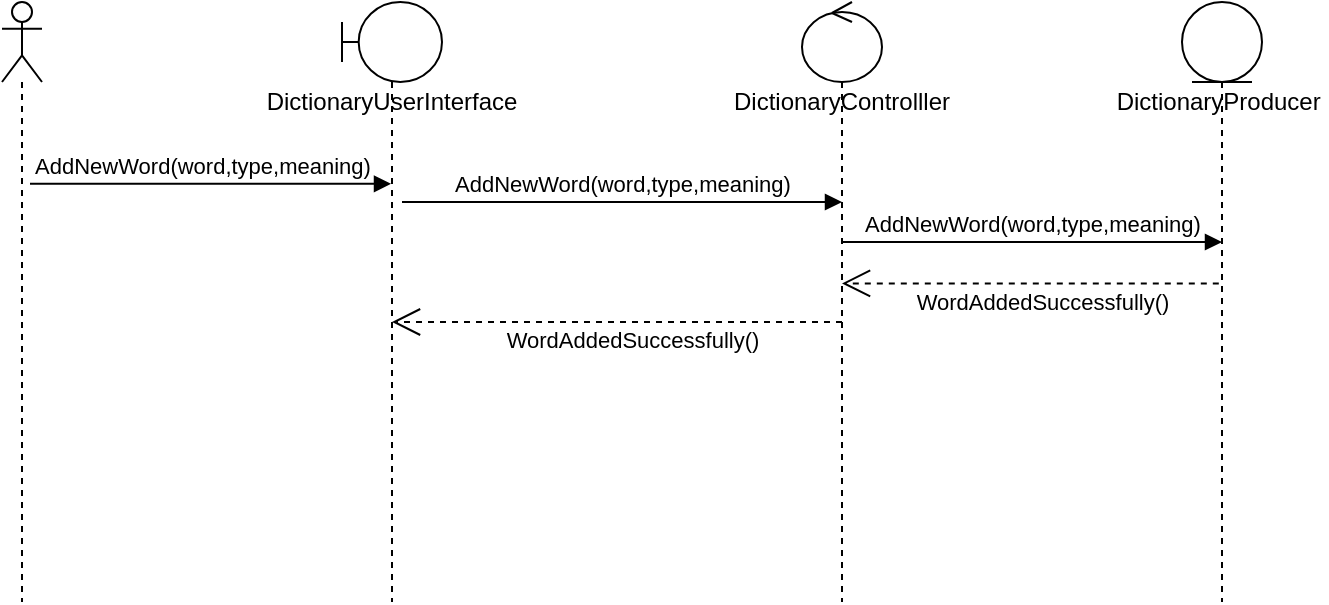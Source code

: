 <mxfile version="14.6.1" type="github" pages="3">
  <diagram id="yPjKVgYsnCd9kTvplsF-" name="dictionary-scenario">
    <mxGraphModel dx="1422" dy="794" grid="1" gridSize="10" guides="1" tooltips="1" connect="1" arrows="1" fold="1" page="1" pageScale="1" pageWidth="827" pageHeight="1169" math="0" shadow="0">
      <root>
        <mxCell id="0" />
        <mxCell id="1" parent="0" />
        <mxCell id="TZk_NSsHPCSYtF1DZsgs-1" value="DictionaryUserInterface" style="shape=umlLifeline;participant=umlBoundary;perimeter=lifelinePerimeter;whiteSpace=wrap;html=1;container=1;collapsible=0;recursiveResize=0;verticalAlign=top;spacingTop=36;outlineConnect=0;" vertex="1" parent="1">
          <mxGeometry x="250" y="40" width="50" height="300" as="geometry" />
        </mxCell>
        <mxCell id="TZk_NSsHPCSYtF1DZsgs-2" value="DictionaryProducer&amp;nbsp;" style="shape=umlLifeline;participant=umlEntity;perimeter=lifelinePerimeter;whiteSpace=wrap;html=1;container=1;collapsible=0;recursiveResize=0;verticalAlign=top;spacingTop=36;outlineConnect=0;" vertex="1" parent="1">
          <mxGeometry x="670" y="40" width="40" height="300" as="geometry" />
        </mxCell>
        <mxCell id="TZk_NSsHPCSYtF1DZsgs-3" value="DictionaryControlller" style="shape=umlLifeline;participant=umlControl;perimeter=lifelinePerimeter;whiteSpace=wrap;html=1;container=1;collapsible=0;recursiveResize=0;verticalAlign=top;spacingTop=36;outlineConnect=0;" vertex="1" parent="1">
          <mxGeometry x="480" y="40" width="40" height="300" as="geometry" />
        </mxCell>
        <mxCell id="VTtYwQEyznAaiVSkjpEZ-2" value="" style="shape=umlLifeline;participant=umlActor;perimeter=lifelinePerimeter;whiteSpace=wrap;html=1;container=1;collapsible=0;recursiveResize=0;verticalAlign=top;spacingTop=36;outlineConnect=0;" vertex="1" parent="1">
          <mxGeometry x="80" y="40" width="20" height="300" as="geometry" />
        </mxCell>
        <mxCell id="ab1Nt-p-I8ymrc6DLt0Z-4" value="AddNewWord(word,type,meaning)" style="html=1;verticalAlign=bottom;endArrow=block;exitX=0.7;exitY=0.303;exitDx=0;exitDy=0;exitPerimeter=0;" edge="1" parent="1" source="VTtYwQEyznAaiVSkjpEZ-2" target="TZk_NSsHPCSYtF1DZsgs-1">
          <mxGeometry x="-0.047" width="80" relative="1" as="geometry">
            <mxPoint x="90" y="140" as="sourcePoint" />
            <mxPoint x="170" y="140" as="targetPoint" />
            <mxPoint as="offset" />
          </mxGeometry>
        </mxCell>
        <mxCell id="ab1Nt-p-I8ymrc6DLt0Z-7" value="AddNewWord(word,type,meaning)" style="html=1;verticalAlign=bottom;endArrow=block;" edge="1" parent="1">
          <mxGeometry width="80" relative="1" as="geometry">
            <mxPoint x="280" y="140" as="sourcePoint" />
            <mxPoint x="500" y="140" as="targetPoint" />
            <mxPoint as="offset" />
          </mxGeometry>
        </mxCell>
        <mxCell id="ab1Nt-p-I8ymrc6DLt0Z-8" value="AddNewWord(word,type,meaning)" style="html=1;verticalAlign=bottom;endArrow=block;exitX=0.7;exitY=0.303;exitDx=0;exitDy=0;exitPerimeter=0;" edge="1" parent="1">
          <mxGeometry width="80" relative="1" as="geometry">
            <mxPoint x="500" y="160" as="sourcePoint" />
            <mxPoint x="690" y="160" as="targetPoint" />
            <mxPoint as="offset" />
          </mxGeometry>
        </mxCell>
        <mxCell id="ab1Nt-p-I8ymrc6DLt0Z-9" value="WordAddedSuccessfully()" style="endArrow=open;endSize=12;dashed=1;html=1;exitX=0.46;exitY=0.469;exitDx=0;exitDy=0;exitPerimeter=0;" edge="1" parent="1" source="TZk_NSsHPCSYtF1DZsgs-2" target="TZk_NSsHPCSYtF1DZsgs-3">
          <mxGeometry x="-0.064" y="9" width="160" relative="1" as="geometry">
            <mxPoint x="330" y="300" as="sourcePoint" />
            <mxPoint x="490" y="300" as="targetPoint" />
            <mxPoint as="offset" />
          </mxGeometry>
        </mxCell>
        <mxCell id="ab1Nt-p-I8ymrc6DLt0Z-11" value="WordAddedSuccessfully()" style="endArrow=open;endSize=12;dashed=1;html=1;" edge="1" parent="1" target="TZk_NSsHPCSYtF1DZsgs-1">
          <mxGeometry x="-0.064" y="9" width="160" relative="1" as="geometry">
            <mxPoint x="500" y="200" as="sourcePoint" />
            <mxPoint x="300" y="200.0" as="targetPoint" />
            <mxPoint as="offset" />
          </mxGeometry>
        </mxCell>
      </root>
    </mxGraphModel>
  </diagram>
  <diagram id="-kq18H6BxzsgiepciD7F" name="translator-scenario">
    <mxGraphModel grid="1" gridSize="10" guides="1" tooltips="1" connect="1" arrows="1" page="1" fold="1" pageScale="1" pageWidth="827" pageHeight="1169" math="0" shadow="0">
      <root>
        <mxCell id="Kvsw5OrLsdX1IoLE7TAO-0" />
        <mxCell id="Kvsw5OrLsdX1IoLE7TAO-1" parent="Kvsw5OrLsdX1IoLE7TAO-0" />
        <mxCell id="fEfE4_oNg0uhkiC4tCYi-0" value="" style="shape=umlLifeline;participant=umlActor;perimeter=lifelinePerimeter;whiteSpace=wrap;html=1;container=1;collapsible=0;recursiveResize=0;verticalAlign=top;spacingTop=36;outlineConnect=0;" vertex="1" parent="Kvsw5OrLsdX1IoLE7TAO-1">
          <mxGeometry x="20" y="40" width="20" height="120" as="geometry" />
        </mxCell>
        <mxCell id="fEfE4_oNg0uhkiC4tCYi-1" value="" style="shape=umlLifeline;participant=umlBoundary;perimeter=lifelinePerimeter;whiteSpace=wrap;html=1;container=1;collapsible=0;recursiveResize=0;verticalAlign=top;spacingTop=36;outlineConnect=0;" vertex="1" parent="Kvsw5OrLsdX1IoLE7TAO-1">
          <mxGeometry x="175" y="40" width="50" height="120" as="geometry" />
        </mxCell>
        <mxCell id="fEfE4_oNg0uhkiC4tCYi-2" value="" style="shape=umlLifeline;participant=umlControl;perimeter=lifelinePerimeter;whiteSpace=wrap;html=1;container=1;collapsible=0;recursiveResize=0;verticalAlign=top;spacingTop=36;outlineConnect=0;" vertex="1" parent="Kvsw5OrLsdX1IoLE7TAO-1">
          <mxGeometry x="365" y="40" width="40" height="120" as="geometry" />
        </mxCell>
        <mxCell id="fEfE4_oNg0uhkiC4tCYi-3" value="" style="shape=umlLifeline;participant=umlEntity;perimeter=lifelinePerimeter;whiteSpace=wrap;html=1;container=1;collapsible=0;recursiveResize=0;verticalAlign=top;spacingTop=36;outlineConnect=0;" vertex="1" parent="Kvsw5OrLsdX1IoLE7TAO-1">
          <mxGeometry x="554" y="40" width="40" height="120" as="geometry" />
        </mxCell>
        <mxCell id="fEfE4_oNg0uhkiC4tCYi-4" value="" style="html=1;points=[];perimeter=orthogonalPerimeter;" vertex="1" parent="Kvsw5OrLsdX1IoLE7TAO-1">
          <mxGeometry x="25" y="110" width="10" height="60" as="geometry" />
        </mxCell>
        <mxCell id="fEfE4_oNg0uhkiC4tCYi-5" value="" style="html=1;points=[];perimeter=orthogonalPerimeter;" vertex="1" parent="Kvsw5OrLsdX1IoLE7TAO-1">
          <mxGeometry x="194" y="120" width="10" height="380" as="geometry" />
        </mxCell>
        <mxCell id="fEfE4_oNg0uhkiC4tCYi-6" value="" style="html=1;points=[];perimeter=orthogonalPerimeter;" vertex="1" parent="Kvsw5OrLsdX1IoLE7TAO-1">
          <mxGeometry x="380" y="120" width="10" height="380" as="geometry" />
        </mxCell>
        <mxCell id="fEfE4_oNg0uhkiC4tCYi-7" value="" style="html=1;points=[];perimeter=orthogonalPerimeter;" vertex="1" parent="Kvsw5OrLsdX1IoLE7TAO-1">
          <mxGeometry x="569" y="120" width="10" height="370" as="geometry" />
        </mxCell>
        <mxCell id="fEfE4_oNg0uhkiC4tCYi-8" value="" style="endArrow=blockThin;endFill=1;endSize=12;html=1;entryX=0.5;entryY=0.067;entryDx=0;entryDy=0;entryPerimeter=0;exitX=1.18;exitY=0.067;exitDx=0;exitDy=0;exitPerimeter=0;" edge="1" parent="Kvsw5OrLsdX1IoLE7TAO-1">
          <mxGeometry width="160" relative="1" as="geometry">
            <mxPoint x="38.8" y="145.46" as="sourcePoint" />
            <mxPoint x="197" y="145.46" as="targetPoint" />
          </mxGeometry>
        </mxCell>
        <mxCell id="fEfE4_oNg0uhkiC4tCYi-9" value="&lt;span style=&quot;font-size: 11px ; background-color: rgb(255 , 255 , 255)&quot;&gt;tword(word)&lt;/span&gt;" style="text;html=1;align=center;verticalAlign=middle;resizable=0;points=[];autosize=1;strokeColor=none;" vertex="1" parent="Kvsw5OrLsdX1IoLE7TAO-1">
          <mxGeometry x="80" y="122" width="70" height="20" as="geometry" />
        </mxCell>
        <mxCell id="fEfE4_oNg0uhkiC4tCYi-10" value="" style="endArrow=open;endFill=1;endSize=12;html=1;exitX=-0.28;exitY=0.174;exitDx=0;exitDy=0;exitPerimeter=0;entryX=1.24;entryY=0.176;entryDx=0;entryDy=0;entryPerimeter=0;dashed=1;" edge="1" parent="Kvsw5OrLsdX1IoLE7TAO-1" source="fEfE4_oNg0uhkiC4tCYi-6">
          <mxGeometry width="160" relative="1" as="geometry">
            <mxPoint x="365" y="186.12" as="sourcePoint" />
            <mxPoint x="211.4" y="186.88" as="targetPoint" />
          </mxGeometry>
        </mxCell>
        <mxCell id="fEfE4_oNg0uhkiC4tCYi-11" value="&lt;span style=&quot;font-size: 11px ; background-color: rgb(255 , 255 , 255)&quot;&gt;tword(word)&lt;/span&gt;" style="text;html=1;align=center;verticalAlign=middle;resizable=0;points=[];autosize=1;strokeColor=none;" vertex="1" parent="Kvsw5OrLsdX1IoLE7TAO-1">
          <mxGeometry x="257" y="130" width="70" height="20" as="geometry" />
        </mxCell>
        <mxCell id="BFGUdD3EXh9Ni1Wd7naD-0" value="" style="endArrow=open;endFill=1;endSize=12;html=1;dashed=1;entryX=1.24;entryY=0.218;entryDx=0;entryDy=0;entryPerimeter=0;exitX=-0.22;exitY=0.222;exitDx=0;exitDy=0;exitPerimeter=0;" edge="1" parent="Kvsw5OrLsdX1IoLE7TAO-1" source="fEfE4_oNg0uhkiC4tCYi-7" target="fEfE4_oNg0uhkiC4tCYi-6">
          <mxGeometry width="160" relative="1" as="geometry">
            <mxPoint x="540" y="200" as="sourcePoint" />
            <mxPoint x="376" y="200" as="targetPoint" />
          </mxGeometry>
        </mxCell>
        <mxCell id="BFGUdD3EXh9Ni1Wd7naD-1" value="getTranslatedWord()" style="text;html=1;align=center;verticalAlign=middle;resizable=0;points=[];autosize=1;strokeColor=none;" vertex="1" parent="Kvsw5OrLsdX1IoLE7TAO-1">
          <mxGeometry x="409" y="180" width="130" height="20" as="geometry" />
        </mxCell>
        <mxCell id="BFGUdD3EXh9Ni1Wd7naD-3" value="getTranslatedWord()" style="text;html=1;align=center;verticalAlign=middle;resizable=0;points=[];autosize=1;strokeColor=none;" vertex="1" parent="Kvsw5OrLsdX1IoLE7TAO-1">
          <mxGeometry x="230" y="160" width="130" height="20" as="geometry" />
        </mxCell>
        <mxCell id="S7kb6ueFPynrqGwT7eNB-0" value="" style="endArrow=blockThin;endFill=1;endSize=12;html=1;entryX=-0.12;entryY=0.079;entryDx=0;entryDy=0;entryPerimeter=0;exitX=1.18;exitY=0.067;exitDx=0;exitDy=0;exitPerimeter=0;" edge="1" parent="Kvsw5OrLsdX1IoLE7TAO-1" target="fEfE4_oNg0uhkiC4tCYi-6">
          <mxGeometry width="160" relative="1" as="geometry">
            <mxPoint x="209.8" y="151.46" as="sourcePoint" />
            <mxPoint x="368" y="151.46" as="targetPoint" />
          </mxGeometry>
        </mxCell>
        <mxCell id="S7kb6ueFPynrqGwT7eNB-1" value="" style="endArrow=blockThin;endFill=1;endSize=12;html=1;entryX=0.5;entryY=0.067;entryDx=0;entryDy=0;entryPerimeter=0;exitX=1.18;exitY=0.067;exitDx=0;exitDy=0;exitPerimeter=0;" edge="1" parent="Kvsw5OrLsdX1IoLE7TAO-1">
          <mxGeometry width="160" relative="1" as="geometry">
            <mxPoint x="36.8" y="240.46" as="sourcePoint" />
            <mxPoint x="195" y="240.46" as="targetPoint" />
          </mxGeometry>
        </mxCell>
        <mxCell id="S7kb6ueFPynrqGwT7eNB-2" value="showallwords()" style="text;html=1;align=center;verticalAlign=middle;resizable=0;points=[];autosize=1;strokeColor=none;" vertex="1" parent="Kvsw5OrLsdX1IoLE7TAO-1">
          <mxGeometry x="60" y="220" width="100" height="20" as="geometry" />
        </mxCell>
        <mxCell id="S7kb6ueFPynrqGwT7eNB-3" value="" style="endArrow=blockThin;endFill=1;endSize=12;html=1;entryX=-0.2;entryY=0.336;entryDx=0;entryDy=0;entryPerimeter=0;exitX=1.18;exitY=0.067;exitDx=0;exitDy=0;exitPerimeter=0;" edge="1" parent="Kvsw5OrLsdX1IoLE7TAO-1" target="fEfE4_oNg0uhkiC4tCYi-6">
          <mxGeometry width="160" relative="1" as="geometry">
            <mxPoint x="209.8" y="246.46" as="sourcePoint" />
            <mxPoint x="368" y="246.46" as="targetPoint" />
          </mxGeometry>
        </mxCell>
        <mxCell id="S7kb6ueFPynrqGwT7eNB-4" value="showallwords()" style="text;html=1;align=center;verticalAlign=middle;resizable=0;points=[];autosize=1;strokeColor=none;" vertex="1" parent="Kvsw5OrLsdX1IoLE7TAO-1">
          <mxGeometry x="229" y="228" width="100" height="20" as="geometry" />
        </mxCell>
        <mxCell id="S7kb6ueFPynrqGwT7eNB-5" value="" style="endArrow=blockThin;endFill=1;endSize=12;html=1;" edge="1" parent="Kvsw5OrLsdX1IoLE7TAO-1" target="fEfE4_oNg0uhkiC4tCYi-7">
          <mxGeometry width="160" relative="1" as="geometry">
            <mxPoint x="380" y="161" as="sourcePoint" />
            <mxPoint x="505" y="161.46" as="targetPoint" />
          </mxGeometry>
        </mxCell>
        <mxCell id="S7kb6ueFPynrqGwT7eNB-6" value="" style="endArrow=blockThin;endFill=1;endSize=12;html=1;" edge="1" parent="Kvsw5OrLsdX1IoLE7TAO-1" target="fEfE4_oNg0uhkiC4tCYi-7">
          <mxGeometry width="160" relative="1" as="geometry">
            <mxPoint x="390" y="256" as="sourcePoint" />
            <mxPoint x="542" y="256" as="targetPoint" />
          </mxGeometry>
        </mxCell>
        <mxCell id="S7kb6ueFPynrqGwT7eNB-7" value="" style="endArrow=open;endFill=1;endSize=12;html=1;exitX=-0.3;exitY=0.466;exitDx=0;exitDy=0;exitPerimeter=0;dashed=1;entryX=1.3;entryY=0.456;entryDx=0;entryDy=0;entryPerimeter=0;" edge="1" parent="Kvsw5OrLsdX1IoLE7TAO-1" source="fEfE4_oNg0uhkiC4tCYi-7" target="fEfE4_oNg0uhkiC4tCYi-6">
          <mxGeometry width="160" relative="1" as="geometry">
            <mxPoint x="542.2" y="292.71" as="sourcePoint" />
            <mxPoint x="380" y="293" as="targetPoint" />
          </mxGeometry>
        </mxCell>
        <mxCell id="S7kb6ueFPynrqGwT7eNB-8" value="getAllWords()" style="text;html=1;align=center;verticalAlign=middle;resizable=0;points=[];autosize=1;strokeColor=none;" vertex="1" parent="Kvsw5OrLsdX1IoLE7TAO-1">
          <mxGeometry x="424" y="273" width="90" height="20" as="geometry" />
        </mxCell>
        <mxCell id="S7kb6ueFPynrqGwT7eNB-9" value="" style="endArrow=open;endFill=1;endSize=12;html=1;exitX=0.1;exitY=0.435;exitDx=0;exitDy=0;exitPerimeter=0;dashed=1;" edge="1" parent="Kvsw5OrLsdX1IoLE7TAO-1" source="fEfE4_oNg0uhkiC4tCYi-6" target="fEfE4_oNg0uhkiC4tCYi-5">
          <mxGeometry width="160" relative="1" as="geometry">
            <mxPoint x="365" y="283" as="sourcePoint" />
            <mxPoint x="211" y="283" as="targetPoint" />
          </mxGeometry>
        </mxCell>
        <mxCell id="S7kb6ueFPynrqGwT7eNB-10" value="getAllWords()" style="text;html=1;align=center;verticalAlign=middle;resizable=0;points=[];autosize=1;strokeColor=none;" vertex="1" parent="Kvsw5OrLsdX1IoLE7TAO-1">
          <mxGeometry x="245" y="265" width="90" height="20" as="geometry" />
        </mxCell>
        <mxCell id="S7kb6ueFPynrqGwT7eNB-11" value="" style="endArrow=blockThin;endFill=1;endSize=12;html=1;entryX=0.5;entryY=0.067;entryDx=0;entryDy=0;entryPerimeter=0;" edge="1" parent="Kvsw5OrLsdX1IoLE7TAO-1">
          <mxGeometry width="160" relative="1" as="geometry">
            <mxPoint x="39" y="322" as="sourcePoint" />
            <mxPoint x="197" y="322.46" as="targetPoint" />
          </mxGeometry>
        </mxCell>
        <mxCell id="S7kb6ueFPynrqGwT7eNB-12" value="addnew(engword,spanword)" style="text;html=1;align=center;verticalAlign=middle;resizable=0;points=[];autosize=1;strokeColor=none;" vertex="1" parent="Kvsw5OrLsdX1IoLE7TAO-1">
          <mxGeometry x="30" y="301" width="170" height="20" as="geometry" />
        </mxCell>
        <mxCell id="S7kb6ueFPynrqGwT7eNB-13" value="" style="endArrow=blockThin;endFill=1;endSize=12;html=1;entryX=-0.2;entryY=0.568;entryDx=0;entryDy=0;entryPerimeter=0;" edge="1" parent="Kvsw5OrLsdX1IoLE7TAO-1">
          <mxGeometry width="160" relative="1" as="geometry">
            <mxPoint x="202" y="336" as="sourcePoint" />
            <mxPoint x="380" y="335.84" as="targetPoint" />
          </mxGeometry>
        </mxCell>
        <mxCell id="S7kb6ueFPynrqGwT7eNB-14" value="addNewMap(engword,spanword)" style="text;html=1;align=center;verticalAlign=middle;resizable=0;points=[];autosize=1;strokeColor=none;" vertex="1" parent="Kvsw5OrLsdX1IoLE7TAO-1">
          <mxGeometry x="199" y="313" width="190" height="20" as="geometry" />
        </mxCell>
        <mxCell id="367yVyQKEyiUPgAg11H--0" value="UserInterface" style="text;html=1;align=center;verticalAlign=middle;resizable=0;points=[];autosize=1;strokeColor=none;" vertex="1" parent="Kvsw5OrLsdX1IoLE7TAO-1">
          <mxGeometry x="166" y="89" width="90" height="20" as="geometry" />
        </mxCell>
        <mxCell id="EXP8ofOsccu20FN5Lvq_-0" value="TranslatorPreferences" style="text;html=1;align=center;verticalAlign=middle;resizable=0;points=[];autosize=1;strokeColor=none;" vertex="1" parent="Kvsw5OrLsdX1IoLE7TAO-1">
          <mxGeometry x="508" y="89" width="130" height="20" as="geometry" />
        </mxCell>
        <mxCell id="LAr1Xamsz6IaIcBv2sZ8-0" value="TranslatorService" style="text;html=1;align=center;verticalAlign=middle;resizable=0;points=[];autosize=1;strokeColor=none;" vertex="1" parent="Kvsw5OrLsdX1IoLE7TAO-1">
          <mxGeometry x="330" y="89" width="110" height="20" as="geometry" />
        </mxCell>
        <mxCell id="cntyipa0CJLyNpQp74D6-0" value="" style="endArrow=openThin;endFill=0;endSize=12;html=1;entryX=-0.2;entryY=0.568;entryDx=0;entryDy=0;entryPerimeter=0;" edge="1" parent="Kvsw5OrLsdX1IoLE7TAO-1">
          <mxGeometry width="160" relative="1" as="geometry">
            <mxPoint x="392" y="346" as="sourcePoint" />
            <mxPoint x="570" y="345.84" as="targetPoint" />
          </mxGeometry>
        </mxCell>
        <mxCell id="cntyipa0CJLyNpQp74D6-1" value="saveaspreference()" style="text;html=1;align=center;verticalAlign=middle;resizable=0;points=[];autosize=1;strokeColor=none;" vertex="1" parent="Kvsw5OrLsdX1IoLE7TAO-1">
          <mxGeometry x="410" y="327" width="120" height="20" as="geometry" />
        </mxCell>
        <mxCell id="7VgeeGq8aRyKA_wH08f8-0" value="" style="endArrow=openThin;endFill=0;endSize=12;html=1;entryX=1.08;entryY=0.671;entryDx=0;entryDy=0;entryPerimeter=0;exitX=-0.3;exitY=0.691;exitDx=0;exitDy=0;exitPerimeter=0;" edge="1" parent="Kvsw5OrLsdX1IoLE7TAO-1" source="fEfE4_oNg0uhkiC4tCYi-7" target="fEfE4_oNg0uhkiC4tCYi-6">
          <mxGeometry width="160" relative="1" as="geometry">
            <mxPoint x="402" y="356" as="sourcePoint" />
            <mxPoint x="580" y="355.84" as="targetPoint" />
          </mxGeometry>
        </mxCell>
        <mxCell id="7VgeeGq8aRyKA_wH08f8-1" value="returns results()" style="text;html=1;align=center;verticalAlign=middle;resizable=0;points=[];autosize=1;strokeColor=none;" vertex="1" parent="Kvsw5OrLsdX1IoLE7TAO-1">
          <mxGeometry x="424" y="358" width="100" height="20" as="geometry" />
        </mxCell>
        <mxCell id="adRyh-rXHEVAK8DsusaA-2" value="" style="endArrow=openThin;endFill=0;endSize=12;html=1;entryX=1.08;entryY=0.671;entryDx=0;entryDy=0;entryPerimeter=0;exitX=-0.3;exitY=0.691;exitDx=0;exitDy=0;exitPerimeter=0;" edge="1" parent="Kvsw5OrLsdX1IoLE7TAO-1">
          <mxGeometry width="160" relative="1" as="geometry">
            <mxPoint x="380" y="385.67" as="sourcePoint" />
            <mxPoint x="204.8" y="384.98" as="targetPoint" />
          </mxGeometry>
        </mxCell>
        <mxCell id="adRyh-rXHEVAK8DsusaA-3" value="returns results()" style="text;html=1;align=center;verticalAlign=middle;resizable=0;points=[];autosize=1;strokeColor=none;" vertex="1" parent="Kvsw5OrLsdX1IoLE7TAO-1">
          <mxGeometry x="252" y="368" width="100" height="20" as="geometry" />
        </mxCell>
        <mxCell id="wdUtbn92_dVSDaQR6G3U-2" value="" style="line;strokeWidth=1;fillColor=none;align=left;verticalAlign=middle;spacingTop=-1;spacingLeft=3;spacingRight=3;rotatable=0;labelPosition=right;points=[];portConstraint=eastwest;dashed=1;flipH=0;flipV=1;direction=south;" vertex="1" parent="Kvsw5OrLsdX1IoLE7TAO-1">
          <mxGeometry x="26" y="168" width="8" height="34" as="geometry" />
        </mxCell>
        <mxCell id="wdUtbn92_dVSDaQR6G3U-3" value="" style="html=1;points=[];perimeter=orthogonalPerimeter;" vertex="1" parent="Kvsw5OrLsdX1IoLE7TAO-1">
          <mxGeometry x="25" y="203" width="10" height="60" as="geometry" />
        </mxCell>
        <mxCell id="wdUtbn92_dVSDaQR6G3U-4" value="" style="line;strokeWidth=1;fillColor=none;align=left;verticalAlign=middle;spacingTop=-1;spacingLeft=3;spacingRight=3;rotatable=0;labelPosition=right;points=[];portConstraint=eastwest;dashed=1;flipH=0;flipV=1;direction=south;" vertex="1" parent="Kvsw5OrLsdX1IoLE7TAO-1">
          <mxGeometry x="26" y="262" width="8" height="34" as="geometry" />
        </mxCell>
        <mxCell id="wdUtbn92_dVSDaQR6G3U-5" value="" style="html=1;points=[];perimeter=orthogonalPerimeter;" vertex="1" parent="Kvsw5OrLsdX1IoLE7TAO-1">
          <mxGeometry x="25" y="297" width="10" height="60" as="geometry" />
        </mxCell>
        <mxCell id="wdUtbn92_dVSDaQR6G3U-6" value="" style="line;strokeWidth=1;fillColor=none;align=left;verticalAlign=middle;spacingTop=-1;spacingLeft=3;spacingRight=3;rotatable=0;labelPosition=right;points=[];portConstraint=eastwest;dashed=1;flipH=0;flipV=1;direction=south;" vertex="1" parent="Kvsw5OrLsdX1IoLE7TAO-1">
          <mxGeometry x="26" y="356" width="8" height="34" as="geometry" />
        </mxCell>
        <mxCell id="wdUtbn92_dVSDaQR6G3U-7" value="" style="html=1;points=[];perimeter=orthogonalPerimeter;" vertex="1" parent="Kvsw5OrLsdX1IoLE7TAO-1">
          <mxGeometry x="25" y="385" width="10" height="60" as="geometry" />
        </mxCell>
      </root>
    </mxGraphModel>
  </diagram>
  <diagram id="V3btBKD6Lkb8V-PPj-VW" name="chatbot-scenario">
    <mxGraphModel dx="1185" dy="662" grid="1" gridSize="10" guides="1" tooltips="1" connect="1" arrows="1" fold="1" page="1" pageScale="1" pageWidth="1169" pageHeight="827" math="0" shadow="0">
      <root>
        <mxCell id="SBxdAudHn4qQ-Q9jw4Up-0" />
        <mxCell id="SBxdAudHn4qQ-Q9jw4Up-1" parent="SBxdAudHn4qQ-Q9jw4Up-0" />
        <mxCell id="g4yiYEegPJVqPEQeGXOh-0" value="loop" style="shape=umlFrame;whiteSpace=wrap;html=1;labelBackgroundColor=#ffffff;fillColor=#ffffff;gradientColor=none;" vertex="1" parent="SBxdAudHn4qQ-Q9jw4Up-1">
          <mxGeometry x="10" y="180" width="810" height="500" as="geometry" />
        </mxCell>
        <mxCell id="ssRD1fHAp2AOz4U7IDl1-3" value="alt" style="shape=umlFrame;whiteSpace=wrap;html=1;labelBackgroundColor=#ffffff;fillColor=#ffffff;gradientColor=none;" vertex="1" parent="SBxdAudHn4qQ-Q9jw4Up-1">
          <mxGeometry x="160" y="370" width="620" height="170" as="geometry" />
        </mxCell>
        <mxCell id="aKUs7nPIIrOI4cKzVTfa-15" value="" style="endArrow=open;endFill=1;endSize=12;html=1;" edge="1" parent="SBxdAudHn4qQ-Q9jw4Up-1">
          <mxGeometry width="160" relative="1" as="geometry">
            <mxPoint x="610" y="120" as="sourcePoint" />
            <mxPoint x="405" y="120.29" as="targetPoint" />
          </mxGeometry>
        </mxCell>
        <mxCell id="aKUs7nPIIrOI4cKzVTfa-25" value="" style="shape=umlLifeline;participant=umlControl;perimeter=lifelinePerimeter;whiteSpace=wrap;html=1;container=1;collapsible=0;recursiveResize=0;verticalAlign=top;spacingTop=36;outlineConnect=0;" vertex="1" parent="SBxdAudHn4qQ-Q9jw4Up-1">
          <mxGeometry x="380" y="34.46" width="40" height="750" as="geometry" />
        </mxCell>
        <mxCell id="aKUs7nPIIrOI4cKzVTfa-21" value="" style="shape=umlLifeline;participant=umlControl;perimeter=lifelinePerimeter;whiteSpace=wrap;html=1;container=1;collapsible=0;recursiveResize=0;verticalAlign=top;spacingTop=36;outlineConnect=0;" vertex="1" parent="SBxdAudHn4qQ-Q9jw4Up-1">
          <mxGeometry x="735" y="34.46" width="40" height="170" as="geometry" />
        </mxCell>
        <mxCell id="aKUs7nPIIrOI4cKzVTfa-1" value="" style="shape=umlLifeline;participant=umlActor;perimeter=lifelinePerimeter;whiteSpace=wrap;html=1;container=1;collapsible=0;recursiveResize=0;verticalAlign=top;spacingTop=36;outlineConnect=0;" vertex="1" parent="SBxdAudHn4qQ-Q9jw4Up-1">
          <mxGeometry x="60" y="40" width="20" height="740" as="geometry" />
        </mxCell>
        <mxCell id="aKUs7nPIIrOI4cKzVTfa-2" value="" style="shape=umlLifeline;participant=umlBoundary;perimeter=lifelinePerimeter;whiteSpace=wrap;html=1;container=1;collapsible=0;recursiveResize=0;verticalAlign=top;spacingTop=36;outlineConnect=0;" vertex="1" parent="SBxdAudHn4qQ-Q9jw4Up-1">
          <mxGeometry x="210" y="40" width="50" height="740" as="geometry" />
        </mxCell>
        <mxCell id="aKUs7nPIIrOI4cKzVTfa-27" value="UI" style="text;html=1;align=center;verticalAlign=middle;resizable=0;points=[];autosize=1;strokeColor=none;labelBackgroundColor=#ffffff;" vertex="1" parent="aKUs7nPIIrOI4cKzVTfa-2">
          <mxGeometry x="10" y="40" width="30" height="20" as="geometry" />
        </mxCell>
        <mxCell id="aKUs7nPIIrOI4cKzVTfa-3" value="" style="shape=umlLifeline;participant=umlControl;perimeter=lifelinePerimeter;whiteSpace=wrap;html=1;container=1;collapsible=0;recursiveResize=0;verticalAlign=top;spacingTop=36;outlineConnect=0;" vertex="1" parent="SBxdAudHn4qQ-Q9jw4Up-1">
          <mxGeometry x="590" y="35" width="40" height="750" as="geometry" />
        </mxCell>
        <mxCell id="aKUs7nPIIrOI4cKzVTfa-4" value="" style="shape=umlLifeline;participant=umlEntity;perimeter=lifelinePerimeter;whiteSpace=wrap;html=1;container=1;collapsible=0;recursiveResize=0;verticalAlign=top;spacingTop=36;outlineConnect=0;" vertex="1" parent="SBxdAudHn4qQ-Q9jw4Up-1">
          <mxGeometry x="870" y="36" width="40" height="744" as="geometry" />
        </mxCell>
        <mxCell id="aKUs7nPIIrOI4cKzVTfa-8" value="" style="html=1;points=[];perimeter=orthogonalPerimeter;" vertex="1" parent="aKUs7nPIIrOI4cKzVTfa-4">
          <mxGeometry x="15" y="84" width="10" height="646" as="geometry" />
        </mxCell>
        <mxCell id="aKUs7nPIIrOI4cKzVTfa-5" value="" style="html=1;points=[];perimeter=orthogonalPerimeter;" vertex="1" parent="SBxdAudHn4qQ-Q9jw4Up-1">
          <mxGeometry x="65" y="110" width="10" height="660" as="geometry" />
        </mxCell>
        <mxCell id="aKUs7nPIIrOI4cKzVTfa-6" value="" style="html=1;points=[];perimeter=orthogonalPerimeter;" vertex="1" parent="SBxdAudHn4qQ-Q9jw4Up-1">
          <mxGeometry x="230" y="110" width="10" height="660" as="geometry" />
        </mxCell>
        <mxCell id="aKUs7nPIIrOI4cKzVTfa-7" value="" style="html=1;points=[];perimeter=orthogonalPerimeter;" vertex="1" parent="SBxdAudHn4qQ-Q9jw4Up-1">
          <mxGeometry x="605" y="110" width="10" height="660" as="geometry" />
        </mxCell>
        <mxCell id="aKUs7nPIIrOI4cKzVTfa-9" value="&lt;font style=&quot;font-size: 8px&quot;&gt;enter message&lt;/font&gt;" style="endArrow=block;endFill=1;html=1;edgeStyle=orthogonalEdgeStyle;align=left;verticalAlign=top;" edge="1" parent="SBxdAudHn4qQ-Q9jw4Up-1">
          <mxGeometry x="-0.419" y="20" relative="1" as="geometry">
            <mxPoint x="75" y="210" as="sourcePoint" />
            <mxPoint x="230" y="210" as="targetPoint" />
            <mxPoint as="offset" />
          </mxGeometry>
        </mxCell>
        <mxCell id="aKUs7nPIIrOI4cKzVTfa-13" value="" style="endArrow=open;endFill=1;endSize=12;html=1;" edge="1" parent="SBxdAudHn4qQ-Q9jw4Up-1">
          <mxGeometry width="160" relative="1" as="geometry">
            <mxPoint x="230" y="140" as="sourcePoint" />
            <mxPoint x="75" y="140" as="targetPoint" />
          </mxGeometry>
        </mxCell>
        <mxCell id="aKUs7nPIIrOI4cKzVTfa-14" value="&lt;span style=&quot;font-size: 11px ; background-color: rgb(255 , 255 , 255)&quot;&gt;generateGreeting()&lt;/span&gt;" style="text;html=1;align=center;verticalAlign=middle;resizable=0;points=[];autosize=1;strokeColor=none;" vertex="1" parent="SBxdAudHn4qQ-Q9jw4Up-1">
          <mxGeometry x="90" y="120" width="110" height="20" as="geometry" />
        </mxCell>
        <mxCell id="aKUs7nPIIrOI4cKzVTfa-16" value="&lt;span style=&quot;font-size: 11px ; background-color: rgb(255 , 255 , 255)&quot;&gt;generateGreeting()&lt;/span&gt;" style="text;html=1;align=center;verticalAlign=middle;resizable=0;points=[];autosize=1;strokeColor=none;" vertex="1" parent="SBxdAudHn4qQ-Q9jw4Up-1">
          <mxGeometry x="450" y="100" width="110" height="20" as="geometry" />
        </mxCell>
        <mxCell id="aKUs7nPIIrOI4cKzVTfa-18" value="chatbot service" style="text;html=1;align=center;verticalAlign=middle;resizable=0;points=[];autosize=1;strokeColor=none;labelBackgroundColor=#ffffff;" vertex="1" parent="SBxdAudHn4qQ-Q9jw4Up-1">
          <mxGeometry x="560" y="80" width="100" height="20" as="geometry" />
        </mxCell>
        <mxCell id="aKUs7nPIIrOI4cKzVTfa-19" value="chatbot client" style="text;html=1;align=center;verticalAlign=middle;resizable=0;points=[];autosize=1;strokeColor=none;labelBackgroundColor=#ffffff;" vertex="1" parent="SBxdAudHn4qQ-Q9jw4Up-1">
          <mxGeometry x="355" y="80" width="90" height="20" as="geometry" />
        </mxCell>
        <mxCell id="aKUs7nPIIrOI4cKzVTfa-20" value="translator service" style="text;html=1;align=center;verticalAlign=middle;resizable=0;points=[];autosize=1;strokeColor=none;labelBackgroundColor=#ffffff;fillColor=#ffffff;" vertex="1" parent="SBxdAudHn4qQ-Q9jw4Up-1">
          <mxGeometry x="700" y="80" width="110" height="20" as="geometry" />
        </mxCell>
        <mxCell id="aKUs7nPIIrOI4cKzVTfa-22" value="" style="html=1;points=[];perimeter=orthogonalPerimeter;" vertex="1" parent="SBxdAudHn4qQ-Q9jw4Up-1">
          <mxGeometry x="750" y="110" width="10" height="390" as="geometry" />
        </mxCell>
        <mxCell id="aKUs7nPIIrOI4cKzVTfa-24" value="&lt;font style=&quot;font-size: 9px&quot;&gt;returns translated string&lt;/font&gt;" style="html=1;verticalAlign=bottom;endArrow=open;dashed=1;endSize=8;" edge="1" parent="SBxdAudHn4qQ-Q9jw4Up-1">
          <mxGeometry x="0.101" relative="1" as="geometry">
            <mxPoint x="750" y="285.13" as="sourcePoint" />
            <mxPoint x="405" y="284.71" as="targetPoint" />
            <mxPoint as="offset" />
          </mxGeometry>
        </mxCell>
        <mxCell id="aKUs7nPIIrOI4cKzVTfa-26" value="" style="html=1;points=[];perimeter=orthogonalPerimeter;" vertex="1" parent="SBxdAudHn4qQ-Q9jw4Up-1">
          <mxGeometry x="395" y="110" width="10" height="660" as="geometry" />
        </mxCell>
        <mxCell id="aKUs7nPIIrOI4cKzVTfa-28" value="" style="endArrow=open;endFill=1;endSize=12;html=1;" edge="1" parent="SBxdAudHn4qQ-Q9jw4Up-1">
          <mxGeometry width="160" relative="1" as="geometry">
            <mxPoint x="395" y="129.17" as="sourcePoint" />
            <mxPoint x="240" y="129.17" as="targetPoint" />
          </mxGeometry>
        </mxCell>
        <mxCell id="aKUs7nPIIrOI4cKzVTfa-29" value="&lt;span style=&quot;font-size: 11px ; background-color: rgb(255 , 255 , 255)&quot;&gt;generateGreeting()&lt;/span&gt;" style="text;html=1;align=center;verticalAlign=middle;resizable=0;points=[];autosize=1;strokeColor=none;" vertex="1" parent="SBxdAudHn4qQ-Q9jw4Up-1">
          <mxGeometry x="270" y="109.46" width="110" height="20" as="geometry" />
        </mxCell>
        <mxCell id="aKUs7nPIIrOI4cKzVTfa-30" value="&lt;span style=&quot;font-size: 8px&quot;&gt;getreply&amp;nbsp;&lt;/span&gt;" style="endArrow=block;endFill=1;html=1;edgeStyle=orthogonalEdgeStyle;align=left;verticalAlign=top;" edge="1" parent="SBxdAudHn4qQ-Q9jw4Up-1">
          <mxGeometry x="-0.226" y="20" relative="1" as="geometry">
            <mxPoint x="240" y="220" as="sourcePoint" />
            <mxPoint x="395" y="220" as="targetPoint" />
            <mxPoint as="offset" />
          </mxGeometry>
        </mxCell>
        <mxCell id="aKUs7nPIIrOI4cKzVTfa-31" value="&lt;font style=&quot;font-size: 8px&quot;&gt;getENTranslation(String sentence)&lt;/font&gt;" style="endArrow=block;endFill=1;html=1;edgeStyle=orthogonalEdgeStyle;align=left;verticalAlign=top;" edge="1" parent="SBxdAudHn4qQ-Q9jw4Up-1">
          <mxGeometry x="-0.623" y="20" relative="1" as="geometry">
            <mxPoint x="405" y="230.0" as="sourcePoint" />
            <mxPoint x="750" y="230.0" as="targetPoint" />
            <mxPoint as="offset" />
          </mxGeometry>
        </mxCell>
        <mxCell id="aKUs7nPIIrOI4cKzVTfa-35" value="&lt;font style=&quot;font-size: 9px&quot;&gt;returns botreply&lt;/font&gt;" style="html=1;verticalAlign=bottom;endArrow=open;dashed=1;endSize=8;" edge="1" parent="SBxdAudHn4qQ-Q9jw4Up-1">
          <mxGeometry x="0.101" relative="1" as="geometry">
            <mxPoint x="390" y="510" as="sourcePoint" />
            <mxPoint x="240" y="510.0" as="targetPoint" />
            <mxPoint as="offset" />
          </mxGeometry>
        </mxCell>
        <mxCell id="aKUs7nPIIrOI4cKzVTfa-36" value="&lt;font style=&quot;font-size: 9px&quot;&gt;show reply&lt;/font&gt;" style="html=1;verticalAlign=bottom;endArrow=open;dashed=1;endSize=8;" edge="1" parent="SBxdAudHn4qQ-Q9jw4Up-1">
          <mxGeometry x="0.101" relative="1" as="geometry">
            <mxPoint x="225" y="700.0" as="sourcePoint" />
            <mxPoint x="75" y="700.0" as="targetPoint" />
            <mxPoint as="offset" />
          </mxGeometry>
        </mxCell>
        <mxCell id="aKUs7nPIIrOI4cKzVTfa-38" value="preferences" style="text;html=1;align=center;verticalAlign=middle;resizable=0;points=[];autosize=1;strokeColor=none;labelBackgroundColor=#ffffff;fillColor=#ffffff;" vertex="1" parent="SBxdAudHn4qQ-Q9jw4Up-1">
          <mxGeometry x="850" y="80" width="80" height="20" as="geometry" />
        </mxCell>
        <mxCell id="aKUs7nPIIrOI4cKzVTfa-39" value="alt" style="shape=umlFrame;whiteSpace=wrap;html=1;labelBackgroundColor=#ffffff;fillColor=#ffffff;gradientColor=none;" vertex="1" parent="SBxdAudHn4qQ-Q9jw4Up-1">
          <mxGeometry x="140" y="240" width="670" height="430" as="geometry" />
        </mxCell>
        <mxCell id="aKUs7nPIIrOI4cKzVTfa-42" value="[no translation]" style="text;html=1;align=center;verticalAlign=middle;resizable=0;points=[];autosize=1;strokeColor=none;labelBackgroundColor=#ffffff;" vertex="1" parent="SBxdAudHn4qQ-Q9jw4Up-1">
          <mxGeometry x="190" y="570" width="90" height="20" as="geometry" />
        </mxCell>
        <mxCell id="aKUs7nPIIrOI4cKzVTfa-41" value="[translator has translation]" style="text;html=1;align=center;verticalAlign=middle;resizable=0;points=[];autosize=1;strokeColor=none;labelBackgroundColor=#ffffff;" vertex="1" parent="SBxdAudHn4qQ-Q9jw4Up-1">
          <mxGeometry x="180" y="290" width="150" height="20" as="geometry" />
        </mxCell>
        <mxCell id="aKUs7nPIIrOI4cKzVTfa-43" value="&lt;font style=&quot;font-size: 8px&quot;&gt;getBotReply(string: translatedmessage)&lt;/font&gt;" style="endArrow=block;endFill=1;html=1;edgeStyle=orthogonalEdgeStyle;align=left;verticalAlign=top;" edge="1" parent="SBxdAudHn4qQ-Q9jw4Up-1">
          <mxGeometry x="-0.692" y="20" relative="1" as="geometry">
            <mxPoint x="405" y="304.71" as="sourcePoint" />
            <mxPoint x="600" y="304.71" as="targetPoint" />
            <mxPoint as="offset" />
          </mxGeometry>
        </mxCell>
        <mxCell id="aKUs7nPIIrOI4cKzVTfa-45" value="&lt;font style=&quot;font-size: 9px&quot;&gt;returns botreply&lt;/font&gt;" style="html=1;verticalAlign=bottom;endArrow=open;dashed=1;endSize=8;" edge="1" parent="SBxdAudHn4qQ-Q9jw4Up-1">
          <mxGeometry x="0.101" relative="1" as="geometry">
            <mxPoint x="600" y="329.66" as="sourcePoint" />
            <mxPoint x="405" y="329.66" as="targetPoint" />
            <mxPoint as="offset" />
          </mxGeometry>
        </mxCell>
        <mxCell id="ssRD1fHAp2AOz4U7IDl1-0" value="&lt;font style=&quot;font-size: 8px&quot;&gt;getESTranslation(String sentence)&lt;/font&gt;" style="endArrow=block;endFill=1;html=1;edgeStyle=orthogonalEdgeStyle;align=left;verticalAlign=top;" edge="1" parent="SBxdAudHn4qQ-Q9jw4Up-1">
          <mxGeometry x="-0.623" y="20" relative="1" as="geometry">
            <mxPoint x="405" y="350" as="sourcePoint" />
            <mxPoint x="750" y="350" as="targetPoint" />
            <mxPoint as="offset" />
          </mxGeometry>
        </mxCell>
        <mxCell id="ssRD1fHAp2AOz4U7IDl1-1" value="&lt;font style=&quot;font-size: 9px&quot;&gt;returns translated string&lt;/font&gt;" style="html=1;verticalAlign=bottom;endArrow=open;dashed=1;endSize=8;" edge="1" parent="SBxdAudHn4qQ-Q9jw4Up-1">
          <mxGeometry x="0.101" relative="1" as="geometry">
            <mxPoint x="750" y="420.42" as="sourcePoint" />
            <mxPoint x="405" y="420.0" as="targetPoint" />
            <mxPoint as="offset" />
          </mxGeometry>
        </mxCell>
        <mxCell id="ssRD1fHAp2AOz4U7IDl1-2" value="&lt;font style=&quot;font-size: 9px&quot;&gt;returns null&lt;/font&gt;" style="html=1;verticalAlign=bottom;endArrow=open;dashed=1;endSize=8;" edge="1" parent="SBxdAudHn4qQ-Q9jw4Up-1">
          <mxGeometry x="0.101" relative="1" as="geometry">
            <mxPoint x="750" y="490.42" as="sourcePoint" />
            <mxPoint x="405" y="490.0" as="targetPoint" />
            <mxPoint as="offset" />
          </mxGeometry>
        </mxCell>
        <mxCell id="ssRD1fHAp2AOz4U7IDl1-4" value="&lt;font style=&quot;font-size: 9px&quot;&gt;returns botreply-translated&lt;/font&gt;" style="html=1;verticalAlign=bottom;endArrow=open;dashed=1;endSize=8;" edge="1" parent="SBxdAudHn4qQ-Q9jw4Up-1">
          <mxGeometry relative="1" as="geometry">
            <mxPoint x="390" y="434.66" as="sourcePoint" />
            <mxPoint x="240" y="434.66" as="targetPoint" />
            <mxPoint as="offset" />
          </mxGeometry>
        </mxCell>
        <mxCell id="ssRD1fHAp2AOz4U7IDl1-6" value="[translator has translation]" style="text;html=1;align=center;verticalAlign=middle;resizable=0;points=[];autosize=1;strokeColor=none;labelBackgroundColor=#ffffff;" vertex="1" parent="SBxdAudHn4qQ-Q9jw4Up-1">
          <mxGeometry x="190" y="400" width="150" height="20" as="geometry" />
        </mxCell>
        <mxCell id="ssRD1fHAp2AOz4U7IDl1-7" value="[no translation]" style="text;html=1;align=center;verticalAlign=middle;resizable=0;points=[];autosize=1;strokeColor=none;labelBackgroundColor=#ffffff;" vertex="1" parent="SBxdAudHn4qQ-Q9jw4Up-1">
          <mxGeometry x="190" y="460" width="90" height="20" as="geometry" />
        </mxCell>
        <mxCell id="ssRD1fHAp2AOz4U7IDl1-8" value="" style="endArrow=none;dashed=1;html=1;entryX=0.999;entryY=0.482;entryDx=0;entryDy=0;entryPerimeter=0;exitX=-0.006;exitY=0.47;exitDx=0;exitDy=0;exitPerimeter=0;" edge="1" parent="SBxdAudHn4qQ-Q9jw4Up-1" source="ssRD1fHAp2AOz4U7IDl1-3" target="ssRD1fHAp2AOz4U7IDl1-3">
          <mxGeometry width="50" height="50" relative="1" as="geometry">
            <mxPoint x="170" y="630" as="sourcePoint" />
            <mxPoint x="220" y="580" as="targetPoint" />
          </mxGeometry>
        </mxCell>
        <mxCell id="1xVtjHdStEH8_2zvCJ7j-0" value="" style="endArrow=none;dashed=1;html=1;entryX=0.999;entryY=0.722;entryDx=0;entryDy=0;entryPerimeter=0;exitX=0.001;exitY=0.724;exitDx=0;exitDy=0;exitPerimeter=0;" edge="1" parent="SBxdAudHn4qQ-Q9jw4Up-1" source="aKUs7nPIIrOI4cKzVTfa-39" target="aKUs7nPIIrOI4cKzVTfa-39">
          <mxGeometry width="50" height="50" relative="1" as="geometry">
            <mxPoint x="136.9" y="630" as="sourcePoint" />
            <mxPoint x="760.0" y="632.04" as="targetPoint" />
          </mxGeometry>
        </mxCell>
        <mxCell id="1xVtjHdStEH8_2zvCJ7j-1" value="&lt;font style=&quot;font-size: 8px&quot;&gt;getBotReply(string: message)&lt;/font&gt;" style="endArrow=block;endFill=1;html=1;edgeStyle=orthogonalEdgeStyle;align=left;verticalAlign=top;" edge="1" parent="SBxdAudHn4qQ-Q9jw4Up-1">
          <mxGeometry x="-0.692" y="20" relative="1" as="geometry">
            <mxPoint x="405" y="600" as="sourcePoint" />
            <mxPoint x="600" y="600" as="targetPoint" />
            <mxPoint as="offset" />
          </mxGeometry>
        </mxCell>
        <mxCell id="1xVtjHdStEH8_2zvCJ7j-2" value="&lt;font style=&quot;font-size: 9px&quot;&gt;returns botreply&lt;/font&gt;" style="html=1;verticalAlign=bottom;endArrow=open;dashed=1;endSize=8;" edge="1" parent="SBxdAudHn4qQ-Q9jw4Up-1">
          <mxGeometry x="0.101" relative="1" as="geometry">
            <mxPoint x="600" y="630" as="sourcePoint" />
            <mxPoint x="405" y="630" as="targetPoint" />
            <mxPoint as="offset" />
          </mxGeometry>
        </mxCell>
        <mxCell id="1xVtjHdStEH8_2zvCJ7j-4" value="&lt;font style=&quot;font-size: 9px&quot;&gt;returns botreply&lt;/font&gt;" style="html=1;verticalAlign=bottom;endArrow=open;dashed=1;endSize=8;" edge="1" parent="SBxdAudHn4qQ-Q9jw4Up-1">
          <mxGeometry x="0.101" relative="1" as="geometry">
            <mxPoint x="390" y="640" as="sourcePoint" />
            <mxPoint x="240" y="640" as="targetPoint" />
            <mxPoint as="offset" />
          </mxGeometry>
        </mxCell>
        <mxCell id="XzBxJTXWRDaCybYZp7H3-0" value="getbotprefs" style="html=1;verticalAlign=bottom;endArrow=block;" edge="1" parent="SBxdAudHn4qQ-Q9jw4Up-1">
          <mxGeometry x="-0.443" width="80" relative="1" as="geometry">
            <mxPoint x="615" y="140" as="sourcePoint" />
            <mxPoint x="880" y="140" as="targetPoint" />
            <mxPoint as="offset" />
          </mxGeometry>
        </mxCell>
        <mxCell id="XzBxJTXWRDaCybYZp7H3-1" value="&lt;font style=&quot;font-size: 9px&quot;&gt;returns botprefs&lt;/font&gt;" style="html=1;verticalAlign=bottom;endArrow=open;dashed=1;endSize=8;" edge="1" parent="SBxdAudHn4qQ-Q9jw4Up-1">
          <mxGeometry x="0.101" relative="1" as="geometry">
            <mxPoint x="880" y="170" as="sourcePoint" />
            <mxPoint x="615" y="170" as="targetPoint" />
            <mxPoint as="offset" />
          </mxGeometry>
        </mxCell>
        <mxCell id="h4r3t621ARvWfrsFHs1o-0" value="sd chatbot&amp;nbsp;" style="shape=umlFrame;whiteSpace=wrap;html=1;labelBackgroundColor=#ffffff;fillColor=#ffffff;gradientColor=none;width=80;height=30;" vertex="1" parent="SBxdAudHn4qQ-Q9jw4Up-1">
          <mxGeometry y="4.46" width="980" height="785.54" as="geometry" />
        </mxCell>
        <mxCell id="h4r3t621ARvWfrsFHs1o-1" value="&lt;font style=&quot;font-size: 10px&quot;&gt;while[message!=&quot;exit&quot;]&lt;/font&gt;" style="text;html=1;align=center;verticalAlign=middle;resizable=0;points=[];autosize=1;strokeColor=none;" vertex="1" parent="SBxdAudHn4qQ-Q9jw4Up-1">
          <mxGeometry x="930" y="160.0" width="120" height="20" as="geometry" />
        </mxCell>
      </root>
    </mxGraphModel>
  </diagram>
</mxfile>
